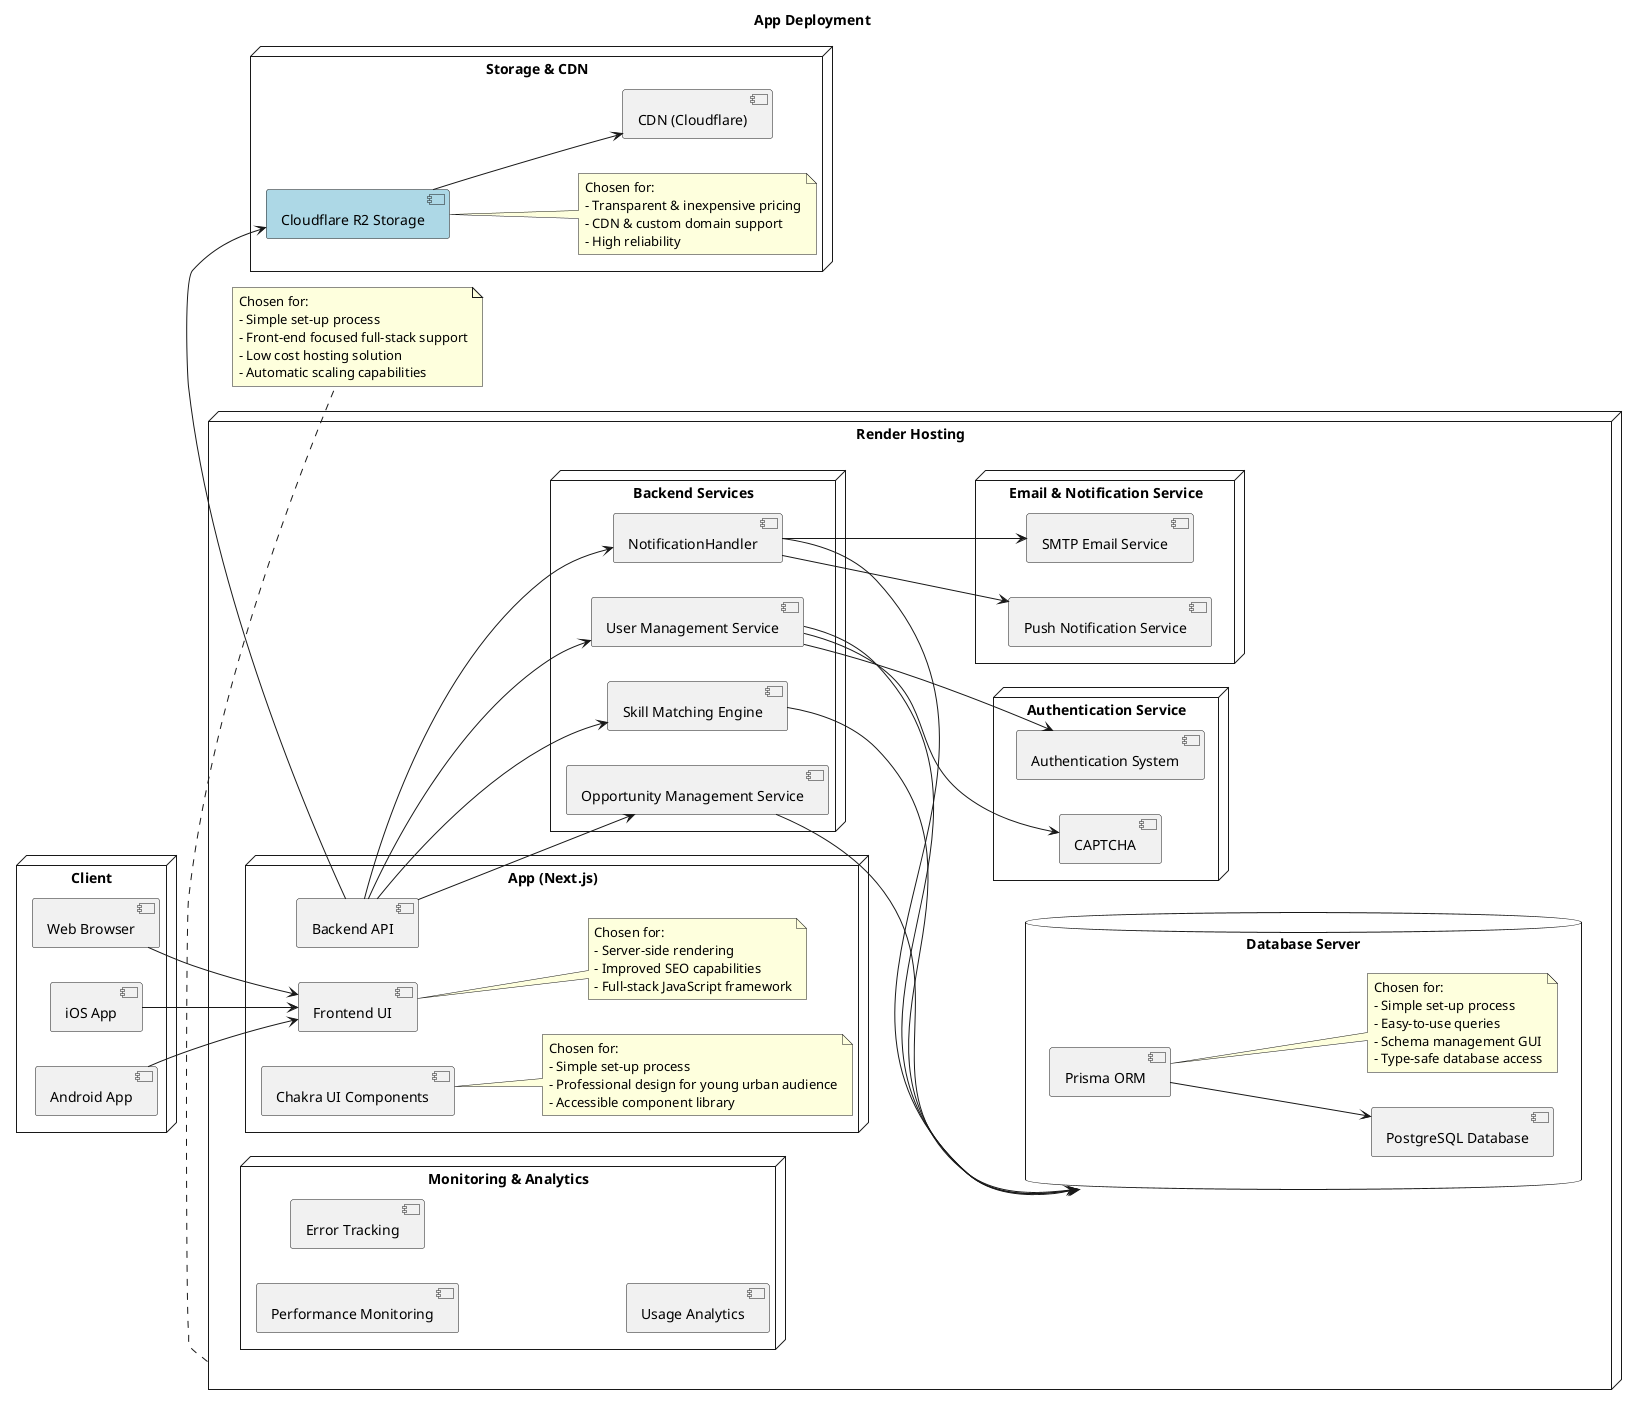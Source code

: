 @startuml
title App Deployment


left to right direction

node "Client" {
    [Web Browser]
    [iOS App]
    [Android App]
}

node "Render Hosting" {
    node "App (Next.js)" {
        [Frontend UI]
        note right of [Frontend UI]
          Chosen for:
          - Server-side rendering
          - Improved SEO capabilities
          - Full-stack JavaScript framework
        end note
        
        [Chakra UI Components]
        note right of [Chakra UI Components]
          Chosen for:
          - Simple set-up process
          - Professional design for young urban audience
          - Accessible component library
        end note
        
        [Backend API]
    }
    node "Backend Services" {
        [User Management Service]
        [Opportunity Management Service]
        [Skill Matching Engine]
        [NotificationHandler]
    }
    
    database "Database Server" {
        [PostgreSQL Database]
        [Prisma ORM]
        note right of [Prisma ORM]
          Chosen for:
          - Simple set-up process
          - Easy-to-use queries
          - Schema management GUI
          - Type-safe database access
        end note
    }
    
    node "Authentication Service" {
        [Authentication System]
        [CAPTCHA]
    }
    
    node "Email & Notification Service" {
        [SMTP Email Service]
        [Push Notification Service]
    }
    node "Monitoring & Analytics" {
        [Performance Monitoring]
        [Error Tracking]
        [Usage Analytics]
    }
}
note bottom of "Render Hosting"
    Chosen for:
    - Simple set-up process
    - Front-end focused full-stack support
    - Low cost hosting solution
    - Automatic scaling capabilities
end note

node "Storage & CDN" {
    [Cloudflare R2 Storage] #LightBlue
    note right of [Cloudflare R2 Storage]
        Chosen for:
        - Transparent & inexpensive pricing
        - CDN & custom domain support
        - High reliability
    end note
    [CDN (Cloudflare)]
}

' Connections
[Web Browser] --> [Frontend UI]
[iOS App] --> [Frontend UI]
[Android App] --> [Frontend UI]

[Backend API] --> [User Management Service]
[Backend API] --> [Opportunity Management Service]
[Backend API] --> [Skill Matching Engine]
[Backend API] --> [NotificationHandler]

[Prisma ORM] --> [PostgreSQL Database]


[User Management Service] --> [Database Server]
[Opportunity Management Service] --> [Database Server]
[Skill Matching Engine] --> [Database Server]
[NotificationHandler] --> [Database Server]

[User Management Service] --> [Authentication System]
[User Management Service] --> [CAPTCHA]

[NotificationHandler] --> [SMTP Email Service]
[NotificationHandler] --> [Push Notification Service]

[Backend API] -l-> [Cloudflare R2 Storage]
[Cloudflare R2 Storage] --> [CDN (Cloudflare)]

@enduml